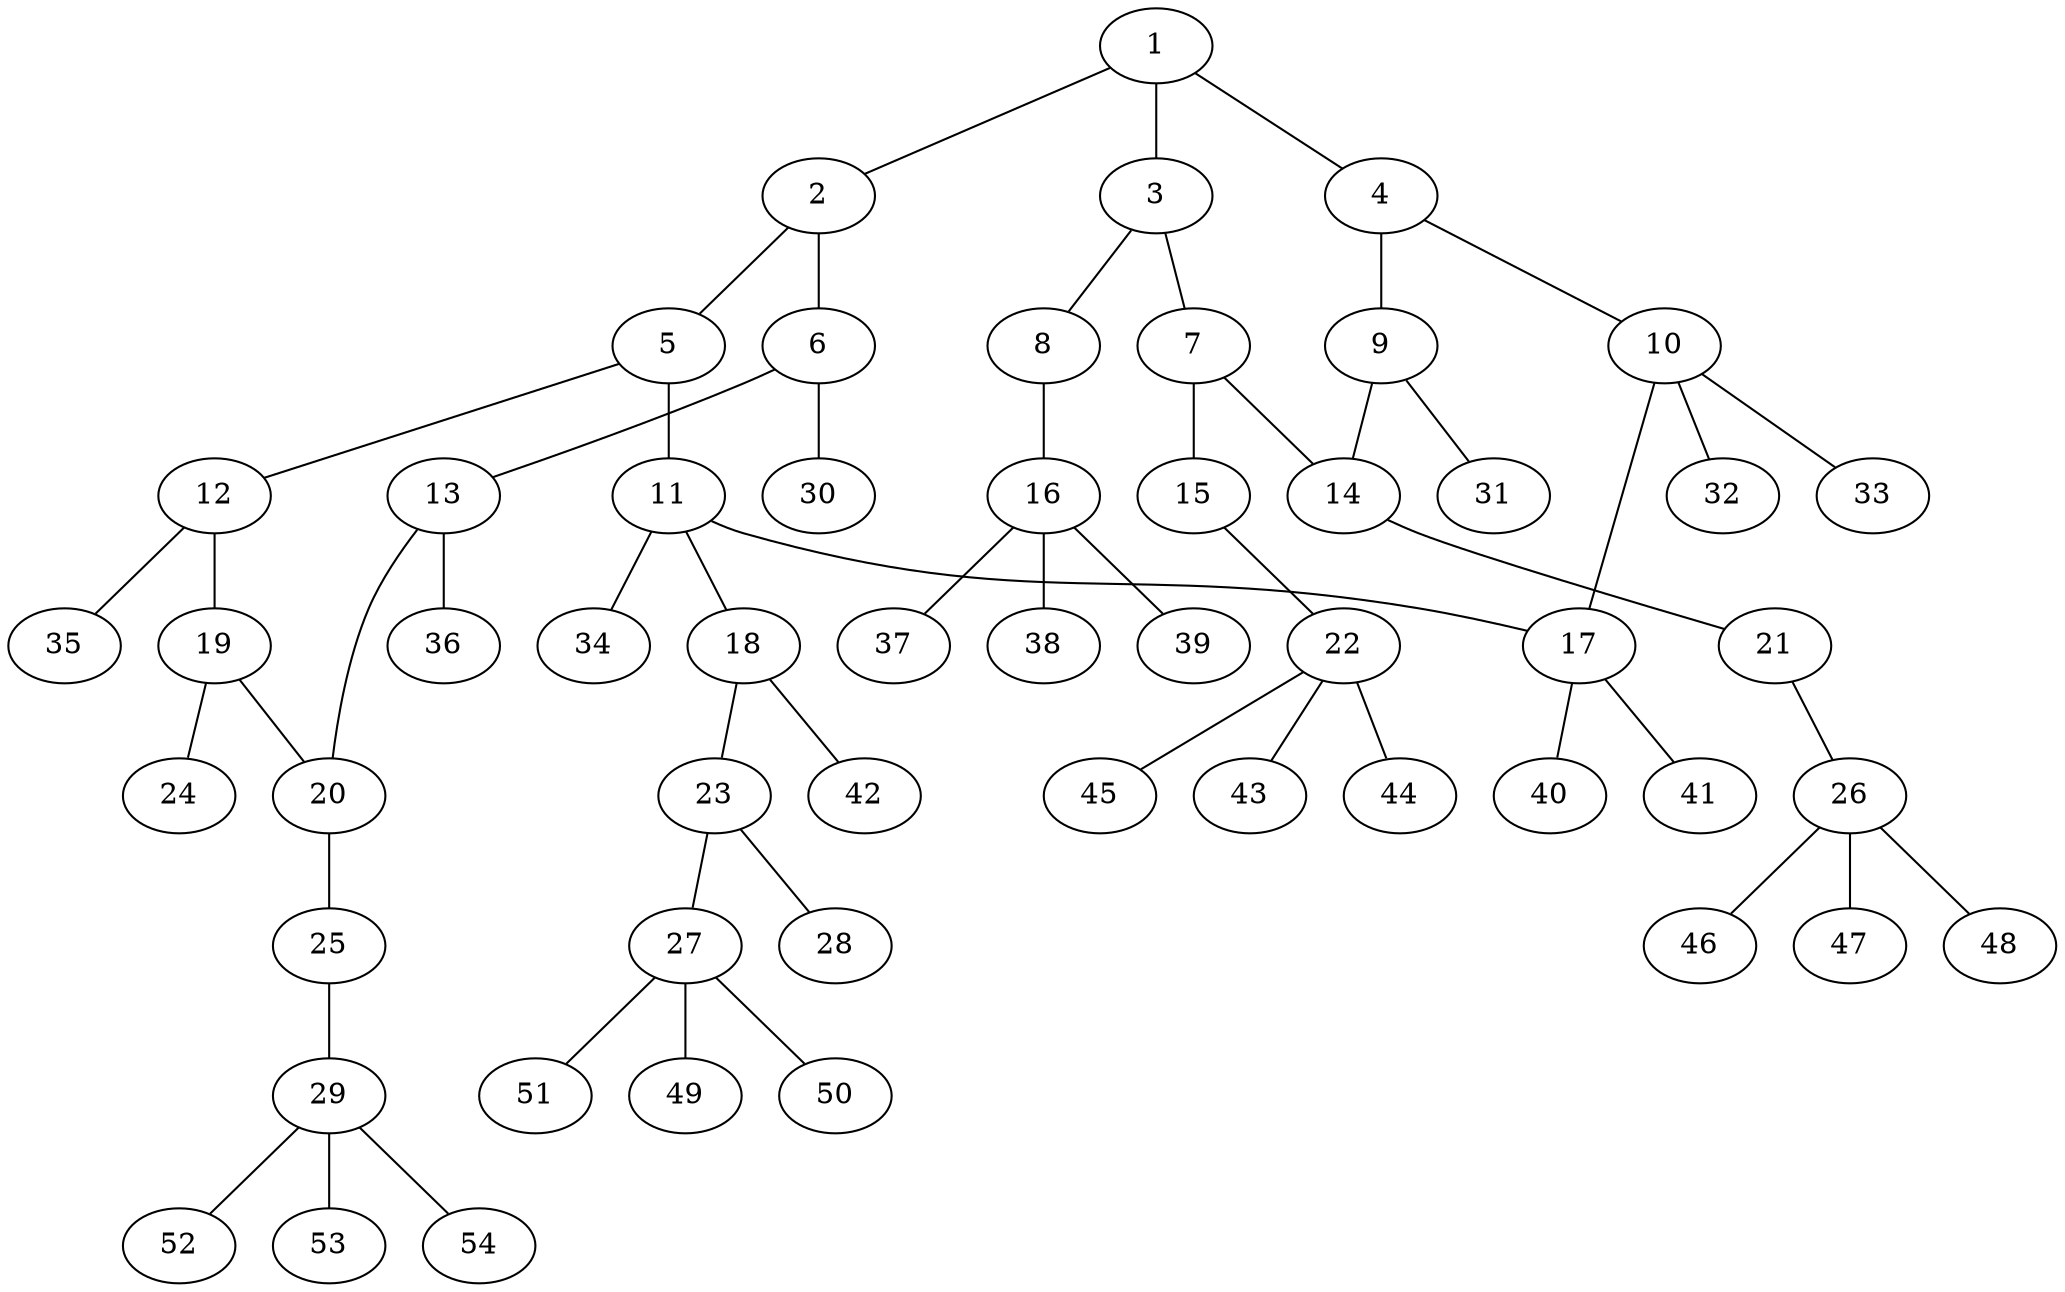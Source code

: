 graph molecule_4310 {
	1	 [chem=C];
	2	 [chem=C];
	1 -- 2	 [valence=1];
	3	 [chem=C];
	1 -- 3	 [valence=2];
	4	 [chem=C];
	1 -- 4	 [valence=1];
	5	 [chem=C];
	2 -- 5	 [valence=1];
	6	 [chem=C];
	2 -- 6	 [valence=2];
	7	 [chem=C];
	3 -- 7	 [valence=1];
	8	 [chem=O];
	3 -- 8	 [valence=1];
	9	 [chem=C];
	4 -- 9	 [valence=2];
	10	 [chem=C];
	4 -- 10	 [valence=1];
	11	 [chem=C];
	5 -- 11	 [valence=1];
	12	 [chem=C];
	5 -- 12	 [valence=2];
	13	 [chem=C];
	6 -- 13	 [valence=1];
	30	 [chem=H];
	6 -- 30	 [valence=1];
	14	 [chem=C];
	7 -- 14	 [valence=2];
	15	 [chem=O];
	7 -- 15	 [valence=1];
	16	 [chem=C];
	8 -- 16	 [valence=1];
	9 -- 14	 [valence=1];
	31	 [chem=H];
	9 -- 31	 [valence=1];
	17	 [chem=C];
	10 -- 17	 [valence=1];
	32	 [chem=H];
	10 -- 32	 [valence=1];
	33	 [chem=H];
	10 -- 33	 [valence=1];
	11 -- 17	 [valence=1];
	18	 [chem=N];
	11 -- 18	 [valence=1];
	34	 [chem=H];
	11 -- 34	 [valence=1];
	19	 [chem=C];
	12 -- 19	 [valence=1];
	35	 [chem=H];
	12 -- 35	 [valence=1];
	20	 [chem=C];
	13 -- 20	 [valence=2];
	36	 [chem=H];
	13 -- 36	 [valence=1];
	21	 [chem=O];
	14 -- 21	 [valence=1];
	22	 [chem=C];
	15 -- 22	 [valence=1];
	37	 [chem=H];
	16 -- 37	 [valence=1];
	38	 [chem=H];
	16 -- 38	 [valence=1];
	39	 [chem=H];
	16 -- 39	 [valence=1];
	40	 [chem=H];
	17 -- 40	 [valence=1];
	41	 [chem=H];
	17 -- 41	 [valence=1];
	23	 [chem=C];
	18 -- 23	 [valence=1];
	42	 [chem=H];
	18 -- 42	 [valence=1];
	19 -- 20	 [valence=1];
	24	 [chem=O];
	19 -- 24	 [valence=2];
	25	 [chem=O];
	20 -- 25	 [valence=1];
	26	 [chem=C];
	21 -- 26	 [valence=1];
	43	 [chem=H];
	22 -- 43	 [valence=1];
	44	 [chem=H];
	22 -- 44	 [valence=1];
	45	 [chem=H];
	22 -- 45	 [valence=1];
	27	 [chem=C];
	23 -- 27	 [valence=1];
	28	 [chem=O];
	23 -- 28	 [valence=2];
	29	 [chem=C];
	25 -- 29	 [valence=1];
	46	 [chem=H];
	26 -- 46	 [valence=1];
	47	 [chem=H];
	26 -- 47	 [valence=1];
	48	 [chem=H];
	26 -- 48	 [valence=1];
	49	 [chem=H];
	27 -- 49	 [valence=1];
	50	 [chem=H];
	27 -- 50	 [valence=1];
	51	 [chem=H];
	27 -- 51	 [valence=1];
	52	 [chem=H];
	29 -- 52	 [valence=1];
	53	 [chem=H];
	29 -- 53	 [valence=1];
	54	 [chem=H];
	29 -- 54	 [valence=1];
}
